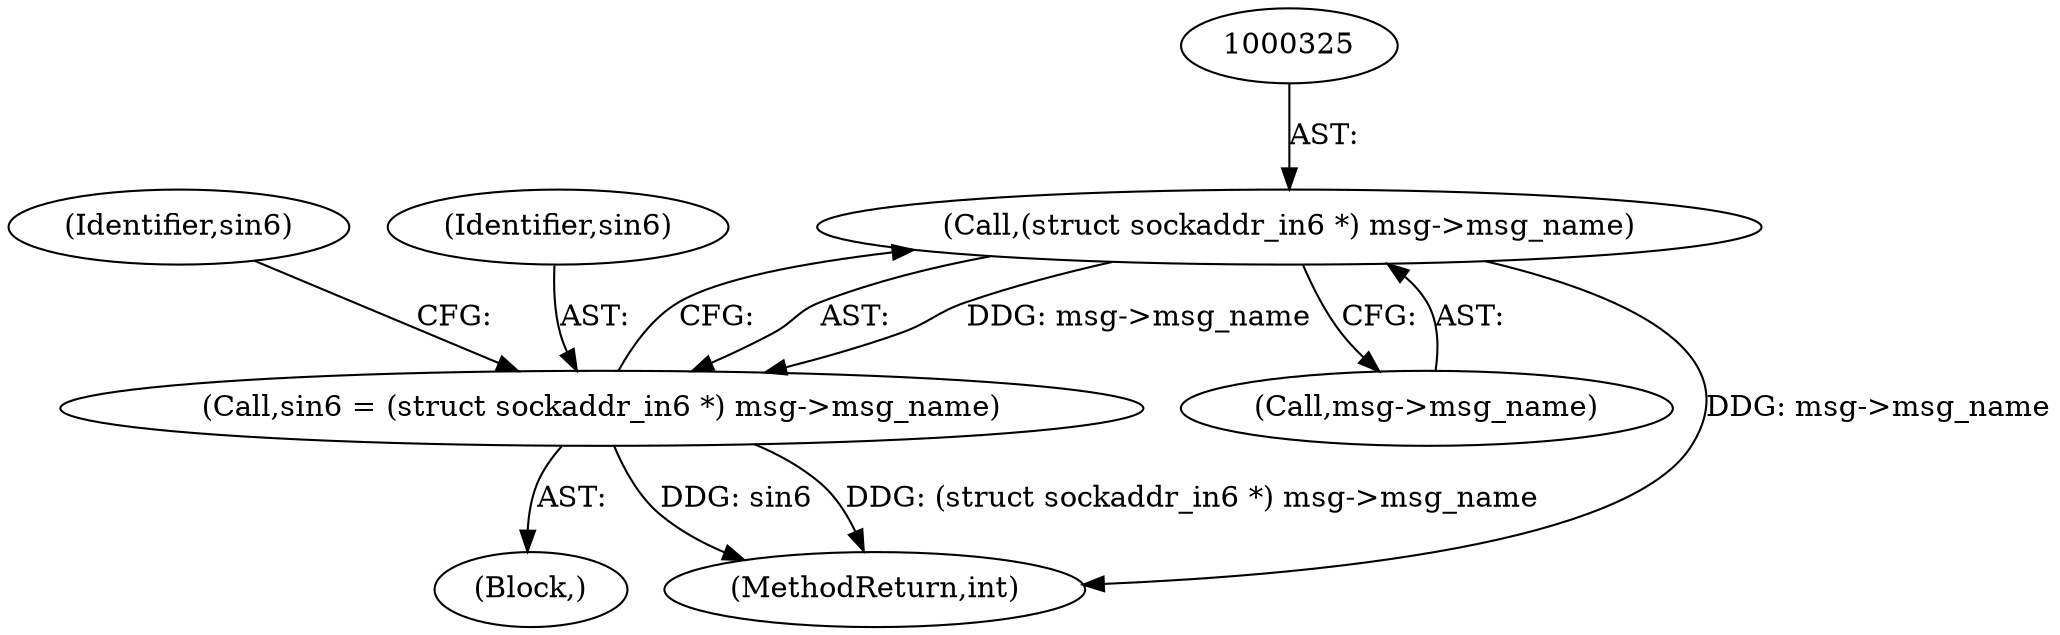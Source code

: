 digraph "0_linux_bceaa90240b6019ed73b49965eac7d167610be69_4@pointer" {
"1000324" [label="(Call,(struct sockaddr_in6 *) msg->msg_name)"];
"1000322" [label="(Call,sin6 = (struct sockaddr_in6 *) msg->msg_name)"];
"1000326" [label="(Call,msg->msg_name)"];
"1000331" [label="(Identifier,sin6)"];
"1000483" [label="(MethodReturn,int)"];
"1000323" [label="(Identifier,sin6)"];
"1000324" [label="(Call,(struct sockaddr_in6 *) msg->msg_name)"];
"1000322" [label="(Call,sin6 = (struct sockaddr_in6 *) msg->msg_name)"];
"1000320" [label="(Block,)"];
"1000324" -> "1000322"  [label="AST: "];
"1000324" -> "1000326"  [label="CFG: "];
"1000325" -> "1000324"  [label="AST: "];
"1000326" -> "1000324"  [label="AST: "];
"1000322" -> "1000324"  [label="CFG: "];
"1000324" -> "1000483"  [label="DDG: msg->msg_name"];
"1000324" -> "1000322"  [label="DDG: msg->msg_name"];
"1000322" -> "1000320"  [label="AST: "];
"1000323" -> "1000322"  [label="AST: "];
"1000331" -> "1000322"  [label="CFG: "];
"1000322" -> "1000483"  [label="DDG: (struct sockaddr_in6 *) msg->msg_name"];
"1000322" -> "1000483"  [label="DDG: sin6"];
}
